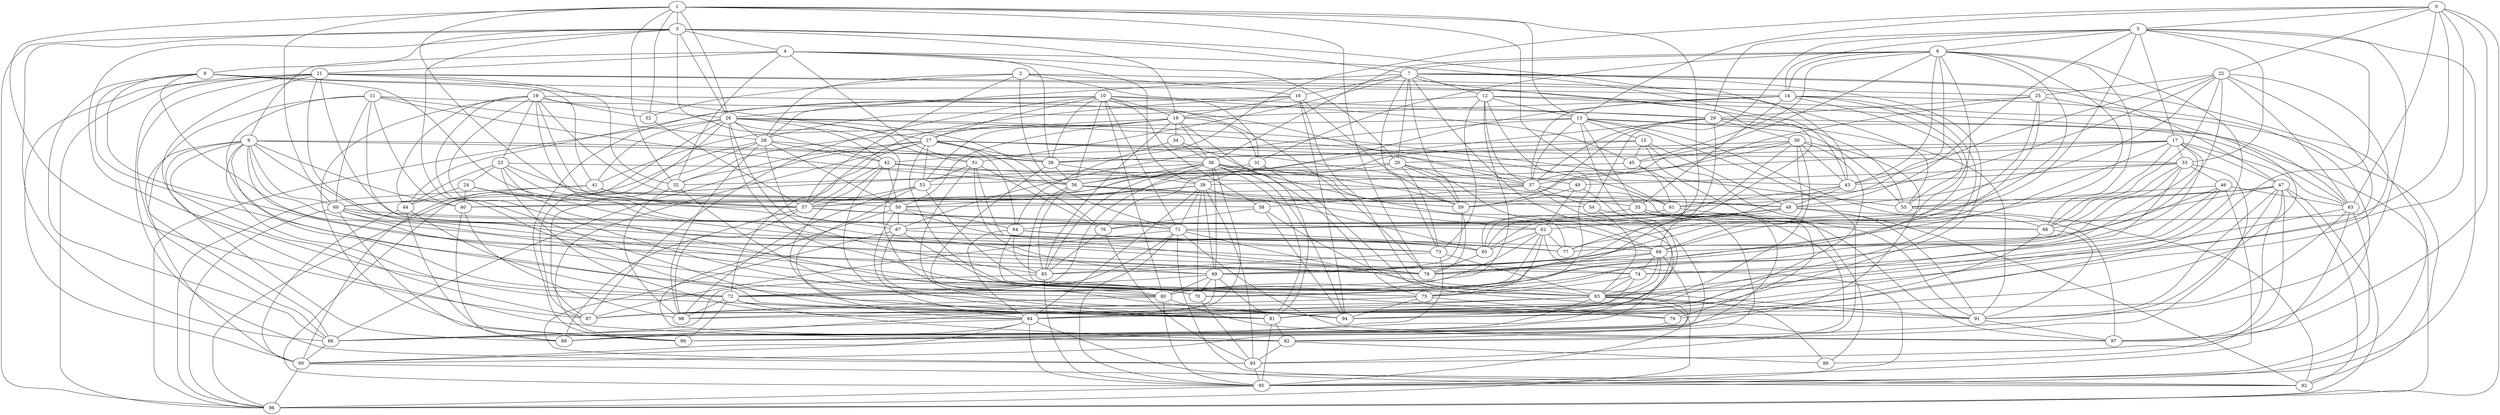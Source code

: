 graph G {
"0";
"1";
"2";
"3";
"4";
"5";
"6";
"7";
"8";
"9";
"10";
"11";
"12";
"13";
"14";
"15";
"16";
"17";
"18";
"19";
"20";
"21";
"22";
"23";
"24";
"25";
"26";
"27";
"28";
"29";
"30";
"31";
"32";
"33";
"34";
"35";
"36";
"37";
"38";
"39";
"40";
"41";
"42";
"43";
"44";
"45";
"46";
"47";
"48";
"49";
"50";
"51";
"52";
"53";
"54";
"55";
"56";
"57";
"58";
"59";
"60";
"61";
"62";
"63";
"64";
"65";
"66";
"67";
"68";
"69";
"70";
"71";
"72";
"73";
"74";
"75";
"76";
"77";
"78";
"79";
"80";
"81";
"82";
"83";
"84";
"85";
"86";
"87";
"88";
"89";
"90";
"91";
"92";
"93";
"94";
"95";
"96";
"97";
"98";
"99";
    "59" -- "78";
    "39" -- "70";
    "86" -- "90";
    "17" -- "20";
    "50" -- "84";
    "74" -- "94";
    "3" -- "86";
    "65" -- "78";
    "29" -- "96";
    "47" -- "93";
    "45" -- "61";
    "19" -- "65";
    "45" -- "78";
    "84" -- "95";
    "35" -- "65";
    "22" -- "48";
    "20" -- "32";
    "62" -- "75";
    "37" -- "91";
    "29" -- "37";
    "17" -- "39";
    "63" -- "83";
    "28" -- "87";
    "18" -- "36";
    "42" -- "57";
    "37" -- "54";
    "21" -- "90";
    "33" -- "80";
    "18" -- "81";
    "23" -- "84";
    "19" -- "44";
    "9" -- "70";
    "23" -- "50";
    "6" -- "14";
    "48" -- "68";
    "9" -- "40";
    "31" -- "56";
    "13" -- "82";
    "27" -- "72";
    "18" -- "31";
    "30" -- "76";
    "55" -- "92";
    "30" -- "86";
    "22" -- "83";
    "39" -- "57";
    "28" -- "98";
    "0" -- "5";
    "58" -- "83";
    "8" -- "69";
    "15" -- "48";
    "41" -- "96";
    "24" -- "40";
    "46" -- "63";
    "27" -- "53";
    "10" -- "71";
    "21" -- "55";
    "62" -- "95";
    "26" -- "85";
    "74" -- "75";
    "6" -- "61";
    "36" -- "37";
    "41" -- "54";
    "13" -- "37";
    "28" -- "67";
    "5" -- "79";
    "13" -- "63";
    "7" -- "73";
    "15" -- "57";
    "21" -- "86";
    "93" -- "95";
    "68" -- "87";
    "10" -- "78";
    "2" -- "56";
    "22" -- "63";
    "5" -- "29";
    "27" -- "32";
    "9" -- "90";
    "25" -- "80";
    "4" -- "38";
    "27" -- "70";
    "9" -- "60";
    "51" -- "76";
    "50" -- "82";
    "6" -- "78";
    "17" -- "70";
    "26" -- "96";
    "83" -- "87";
    "71" -- "72";
    "3" -- "4";
    "1" -- "52";
    "60" -- "83";
    "52" -- "57";
    "5" -- "6";
    "3" -- "42";
    "36" -- "77";
    "7" -- "16";
    "61" -- "67";
    "8" -- "14";
    "18" -- "34";
    "17" -- "63";
    "15" -- "97";
    "5" -- "91";
    "66" -- "91";
    "2" -- "16";
    "47" -- "66";
    "68" -- "69";
    "69" -- "81";
    "1" -- "13";
    "57" -- "88";
    "80" -- "87";
    "0" -- "38";
    "71" -- "95";
    "68" -- "99";
    "4" -- "20";
    "10" -- "45";
    "48" -- "92";
    "72" -- "82";
    "36" -- "56";
    "8" -- "27";
    "40" -- "88";
    "22" -- "81";
    "19" -- "81";
    "11" -- "28";
    "26" -- "28";
    "6" -- "7";
    "9" -- "87";
    "39" -- "69";
    "61" -- "79";
    "16" -- "44";
    "13" -- "35";
    "74" -- "83";
    "76" -- "93";
    "8" -- "78";
    "22" -- "66";
    "2" -- "28";
    "71" -- "77";
    "84" -- "92";
    "20" -- "37";
    "9" -- "88";
    "30" -- "45";
    "4" -- "32";
    "11" -- "94";
    "29" -- "40";
    "24" -- "70";
    "73" -- "86";
    "51" -- "78";
    "7" -- "51";
    "16" -- "57";
    "17" -- "68";
    "3" -- "96";
    "12" -- "13";
    "49" -- "62";
    "21" -- "93";
    "33" -- "83";
    "83" -- "89";
    "21" -- "71";
    "56" -- "62";
    "13" -- "97";
    "9" -- "65";
    "60" -- "75";
    "34" -- "75";
    "0" -- "71";
    "48" -- "65";
    "25" -- "65";
    "6" -- "45";
    "36" -- "85";
    "63" -- "95";
    "37" -- "40";
    "29" -- "91";
    "18" -- "32";
    "38" -- "39";
    "67" -- "93";
    "64" -- "73";
    "20" -- "68";
    "32" -- "98";
    "1" -- "3";
    "19" -- "48";
    "26" -- "61";
    "9" -- "74";
    "60" -- "66";
    "27" -- "86";
    "6" -- "36";
    "27" -- "76";
    "18" -- "27";
    "3" -- "72";
    "12" -- "37";
    "49" -- "86";
    "11" -- "56";
    "18" -- "53";
    "25" -- "29";
    "14" -- "57";
    "53" -- "98";
    "68" -- "78";
    "69" -- "88";
    "60" -- "99";
    "19" -- "57";
    "0" -- "63";
    "24" -- "44";
    "14" -- "35";
    "3" -- "26";
    "28" -- "50";
    "35" -- "89";
    "6" -- "31";
    "39" -- "71";
    "75" -- "79";
    "73" -- "83";
    "39" -- "93";
    "17" -- "47";
    "0" -- "97";
    "39" -- "50";
    "19" -- "88";
    "47" -- "82";
    "16" -- "83";
    "49" -- "59";
    "21" -- "82";
    "67" -- "81";
    "43" -- "77";
    "46" -- "74";
    "68" -- "83";
    "25" -- "50";
    "8" -- "86";
    "2" -- "52";
    "26" -- "41";
    "23" -- "58";
    "42" -- "56";
    "16" -- "59";
    "6" -- "66";
    "30" -- "68";
    "47" -- "91";
    "7" -- "88";
    "83" -- "91";
    "46" -- "77";
    "0" -- "13";
    "3" -- "8";
    "46" -- "55";
    "62" -- "77";
    "72" -- "99";
    "7" -- "12";
    "50" -- "73";
    "5" -- "54";
    "53" -- "83";
    "64" -- "85";
    "14" -- "18";
    "47" -- "96";
    "10" -- "18";
    "30" -- "81";
    "7" -- "81";
    "46" -- "84";
    "12" -- "28";
    "21" -- "78";
    "29" -- "30";
    "71" -- "91";
    "9" -- "72";
    "80" -- "97";
    "34" -- "64";
    "11" -- "78";
    "12" -- "80";
    "36" -- "94";
    "8" -- "57";
    "50" -- "64";
    "22" -- "25";
    "54" -- "90";
    "1" -- "78";
    "10" -- "29";
    "67" -- "68";
    "7" -- "78";
    "42" -- "94";
    "46" -- "95";
    "40" -- "98";
    "69" -- "70";
    "1" -- "26";
    "16" -- "94";
    "1" -- "60";
    "23" -- "65";
    "63" -- "97";
    "14" -- "75";
    "62" -- "65";
    "9" -- "91";
    "27" -- "33";
    "39" -- "65";
    "36" -- "69";
    "28" -- "42";
    "26" -- "95";
    "10" -- "58";
    "1" -- "71";
    "47" -- "92";
    "67" -- "83";
    "83" -- "84";
    "20" -- "59";
    "15" -- "45";
    "80" -- "95";
    "84" -- "88";
    "26" -- "55";
    "85" -- "86";
    "56" -- "59";
    "3" -- "43";
    "27" -- "38";
    "12" -- "70";
    "62" -- "72";
    "82" -- "93";
    "37" -- "90";
    "22" -- "43";
    "5" -- "33";
    "12" -- "92";
    "9" -- "38";
    "39" -- "84";
    "17" -- "38";
    "7" -- "47";
    "11" -- "40";
    "6" -- "64";
    "90" -- "92";
    "45" -- "53";
    "69" -- "72";
    "56" -- "83";
    "35" -- "99";
    "90" -- "96";
    "15" -- "42";
    "85" -- "95";
    "71" -- "92";
    "1" -- "32";
    "4" -- "43";
    "15" -- "91";
    "23" -- "43";
    "36" -- "81";
    "13" -- "81";
    "31" -- "59";
    "26" -- "75";
    "72" -- "81";
    "5" -- "69";
    "17" -- "75";
    "30" -- "87";
    "64" -- "77";
    "11" -- "29";
    "60" -- "96";
    "57" -- "98";
    "19" -- "52";
    "44" -- "99";
    "1" -- "57";
    "19" -- "26";
    "30" -- "37";
    "27" -- "64";
    "7" -- "59";
    "11" -- "60";
    "42" -- "50";
    "6" -- "84";
    "12" -- "63";
    "10" -- "27";
    "68" -- "74";
    "2" -- "31";
    "44" -- "90";
    "2" -- "57";
    "26" -- "42";
    "35" -- "93";
    "22" -- "60";
    "12" -- "73";
    "27" -- "35";
    "81" -- "82";
    "21" -- "25";
    "4" -- "39";
    "7" -- "26";
    "13" -- "67";
    "33" -- "46";
    "54" -- "83";
    "10" -- "56";
    "26" -- "71";
    "43" -- "48";
    "13" -- "55";
    "48" -- "62";
    "22" -- "68";
    "7" -- "95";
    "3" -- "7";
    "18" -- "85";
    "58" -- "76";
    "84" -- "90";
    "35" -- "66";
    "91" -- "97";
    "70" -- "93";
    "71" -- "97";
    "60" -- "74";
    "75" -- "98";
    "10" -- "80";
    "62" -- "80";
    "9" -- "36";
    "23" -- "44";
    "36" -- "84";
    "34" -- "36";
    "75" -- "94";
    "38" -- "56";
    "31" -- "96";
    "56" -- "85";
    "44" -- "72";
    "41" -- "90";
    "83" -- "95";
    "33" -- "85";
    "69" -- "80";
    "5" -- "14";
    "3" -- "18";
    "27" -- "49";
    "4" -- "21";
    "19" -- "23";
    "29" -- "59";
    "4" -- "51";
    "1" -- "87";
    "13" -- "41";
    "27" -- "99";
    "21" -- "96";
    "64" -- "79";
    "79" -- "99";
    "41" -- "67";
    "58" -- "94";
    "71" -- "87";
    "51" -- "53";
    "47" -- "59";
    "84" -- "86";
    "5" -- "17";
    "33" -- "49";
    "81" -- "95";
    "30" -- "43";
    "0" -- "74";
    "26" -- "80";
    "33" -- "43";
    "23" -- "24";
    "38" -- "80";
    "0" -- "96";
    "42" -- "48";
    "43" -- "61";
    "17" -- "66";
    "20" -- "73";
    "10" -- "99";
    "14" -- "37";
    "19" -- "37";
    "2" -- "55";
    "59" -- "69";
    "10" -- "87";
    "95" -- "96";
    "28" -- "38";
    "7" -- "20";
    "6" -- "43";
    "73" -- "85";
    "10" -- "38";
    "51" -- "81";
    "17" -- "33";
    "29" -- "65";
    "6" -- "77";
    "19" -- "94";
    "76" -- "85";
    "0" -- "22";
    "5" -- "95";
    "13" -- "15";
    "83" -- "88";
    "33" -- "82";
    "26" -- "51";
    "53" -- "57";
    "57" -- "62";
    "47" -- "55";
    "21" -- "32";
    "82" -- "89";
    "25" -- "94";
    "72" -- "98";
    "36" -- "72";
    "48" -- "66";
    "11" -- "86";
    "24" -- "78";
    "63" -- "94";
    "14" -- "98";
    "53" -- "84";
    "36" -- "60";
    "64" -- "84";
    "47" -- "97";
    "28" -- "96";
    "14" -- "55";
    "4" -- "9";
    "14" -- "89";
    "57" -- "71";
    "21" -- "41";
    "16" -- "18";
    "6" -- "37";
    "30" -- "38";
    "50" -- "67";
    "31" -- "39";
    "5" -- "48";
    "26" -- "87";
    "36" -- "59";
    "51" -- "69";
    "37" -- "58";
    "18" -- "50";
    "3" -- "81";
    "10" -- "28";
    "66" -- "81";
    "20" -- "76";
    "42" -- "81";
    "56" -- "68";
    "32" -- "80";
    "1" -- "61";
    "8" -- "80";
}
